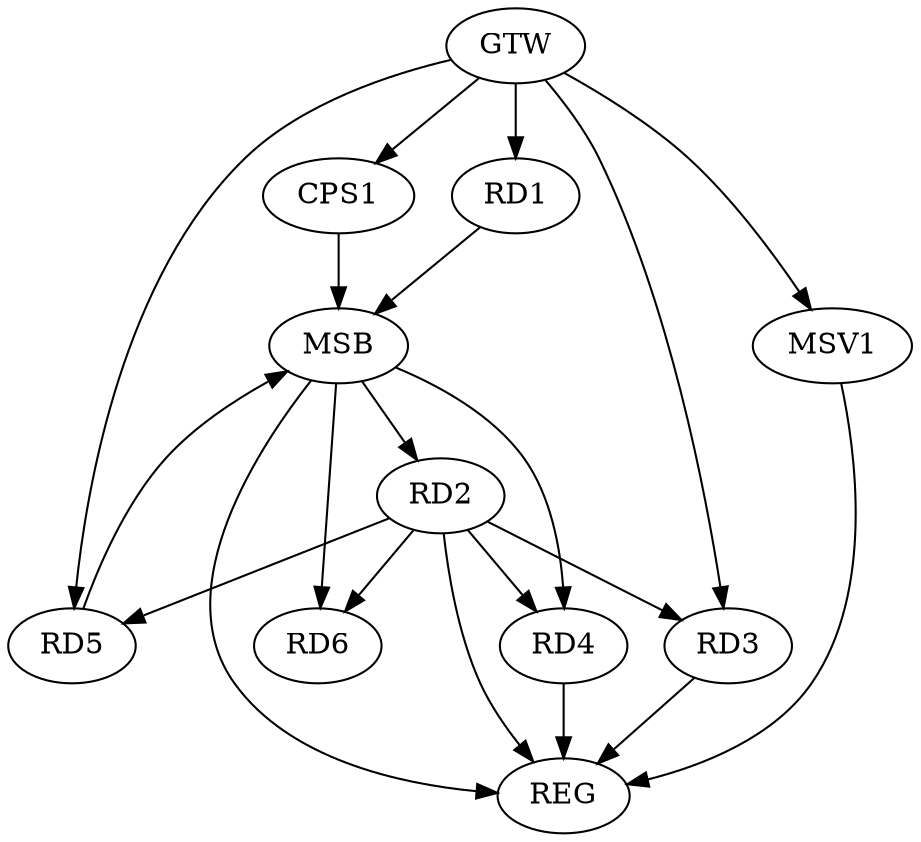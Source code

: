 strict digraph G {
  RD1 [ label="RD1" ];
  RD2 [ label="RD2" ];
  RD3 [ label="RD3" ];
  RD4 [ label="RD4" ];
  RD5 [ label="RD5" ];
  RD6 [ label="RD6" ];
  CPS1 [ label="CPS1" ];
  GTW [ label="GTW" ];
  REG [ label="REG" ];
  MSB [ label="MSB" ];
  MSV1 [ label="MSV1" ];
  RD2 -> RD4;
  GTW -> RD1;
  GTW -> RD3;
  GTW -> RD5;
  GTW -> CPS1;
  RD2 -> REG;
  RD3 -> REG;
  RD4 -> REG;
  RD1 -> MSB;
  MSB -> RD6;
  MSB -> REG;
  RD5 -> MSB;
  MSB -> RD2;
  CPS1 -> MSB;
  MSB -> RD4;
  RD2 -> RD3;
  RD2 -> RD6;
  RD2 -> RD5;
  GTW -> MSV1;
  MSV1 -> REG;
}
